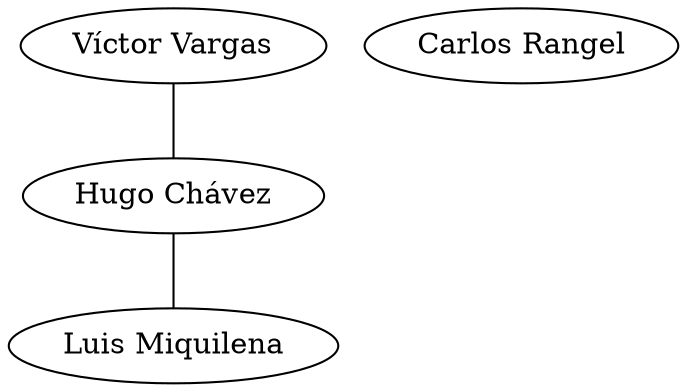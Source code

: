 graph venezuela {
    subgraph bankers {
        vvi1 [
            label="Víctor Vargas",
            full="Víctor Vargas Irausquín",
            link="https://es.wikipedia.org/wiki/V%C3%ADctor_Vargas",
        ];
    }

    subgraph politicians {
        hrcf1 [
            label="Hugo Chávez",
            full="Hugo Rafael Chávez Frías",
            link="https://es.wikipedia.org/wiki/Hugo_Ch%C3%A1vez",
        ];
        lmmh1 [
            label="Luis Miquilena",
            full="Luis Manuel Miquilena Hernández",
            link="https://es.wikipedia.org/wiki/Luis_Miquilena",
        ];
    }

    subgraph journalists {
        cerg1 [
            label="Carlos Rangel",
            full="Carlos Enrique Rangel Guevara",
            link="https://es.wikipedia.org/wiki/Carlos_Rangel",
        ];
    }

    vvi1 -- hrcf1
    hrcf1 -- lmmh1
}
